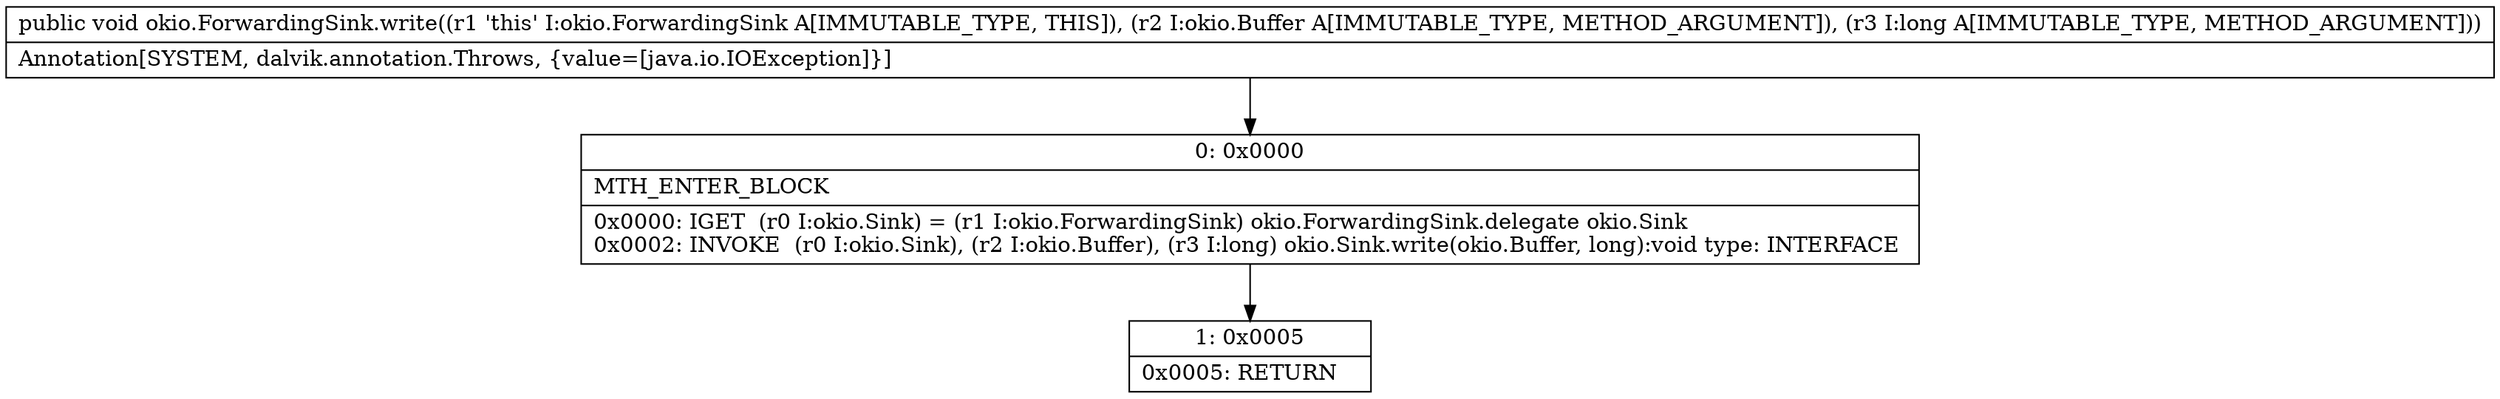 digraph "CFG forokio.ForwardingSink.write(Lokio\/Buffer;J)V" {
Node_0 [shape=record,label="{0\:\ 0x0000|MTH_ENTER_BLOCK\l|0x0000: IGET  (r0 I:okio.Sink) = (r1 I:okio.ForwardingSink) okio.ForwardingSink.delegate okio.Sink \l0x0002: INVOKE  (r0 I:okio.Sink), (r2 I:okio.Buffer), (r3 I:long) okio.Sink.write(okio.Buffer, long):void type: INTERFACE \l}"];
Node_1 [shape=record,label="{1\:\ 0x0005|0x0005: RETURN   \l}"];
MethodNode[shape=record,label="{public void okio.ForwardingSink.write((r1 'this' I:okio.ForwardingSink A[IMMUTABLE_TYPE, THIS]), (r2 I:okio.Buffer A[IMMUTABLE_TYPE, METHOD_ARGUMENT]), (r3 I:long A[IMMUTABLE_TYPE, METHOD_ARGUMENT]))  | Annotation[SYSTEM, dalvik.annotation.Throws, \{value=[java.io.IOException]\}]\l}"];
MethodNode -> Node_0;
Node_0 -> Node_1;
}

